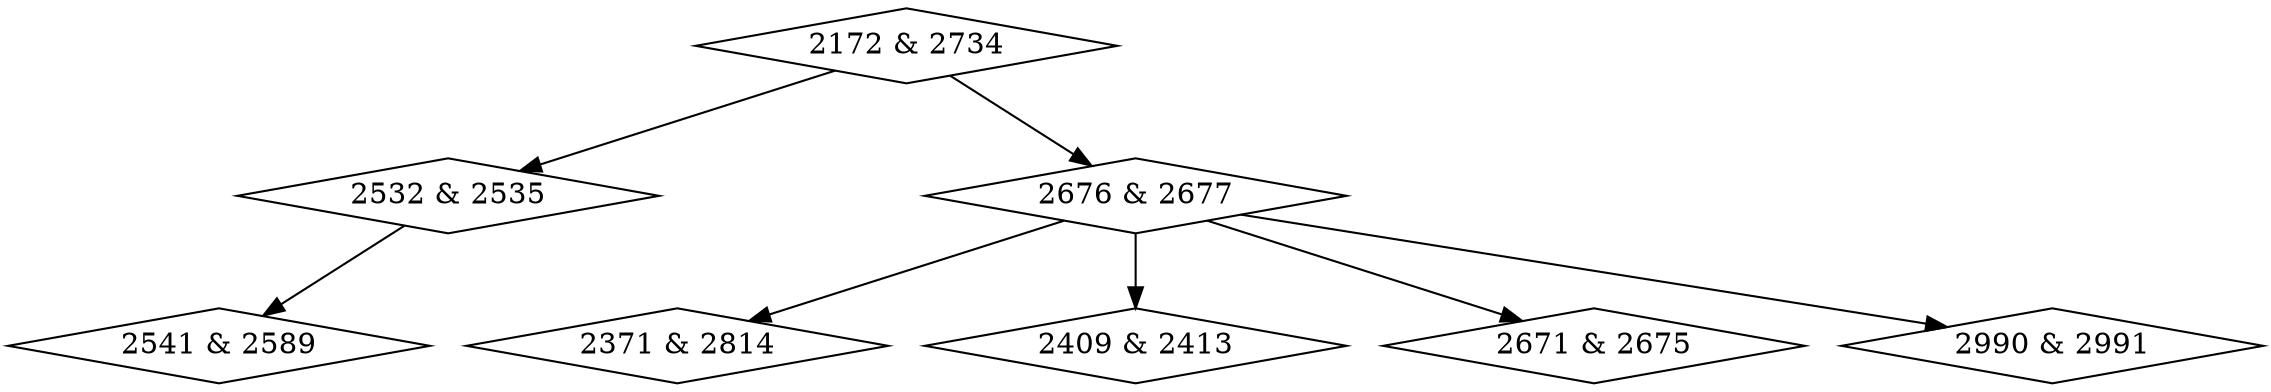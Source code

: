 digraph {
0 [label = "2172 & 2734", shape = diamond];
1 [label = "2371 & 2814", shape = diamond];
2 [label = "2409 & 2413", shape = diamond];
3 [label = "2532 & 2535", shape = diamond];
4 [label = "2541 & 2589", shape = diamond];
5 [label = "2671 & 2675", shape = diamond];
6 [label = "2676 & 2677", shape = diamond];
7 [label = "2990 & 2991", shape = diamond];
0->3;
0->6;
3->4;
6->1;
6->2;
6->5;
6->7;
}

